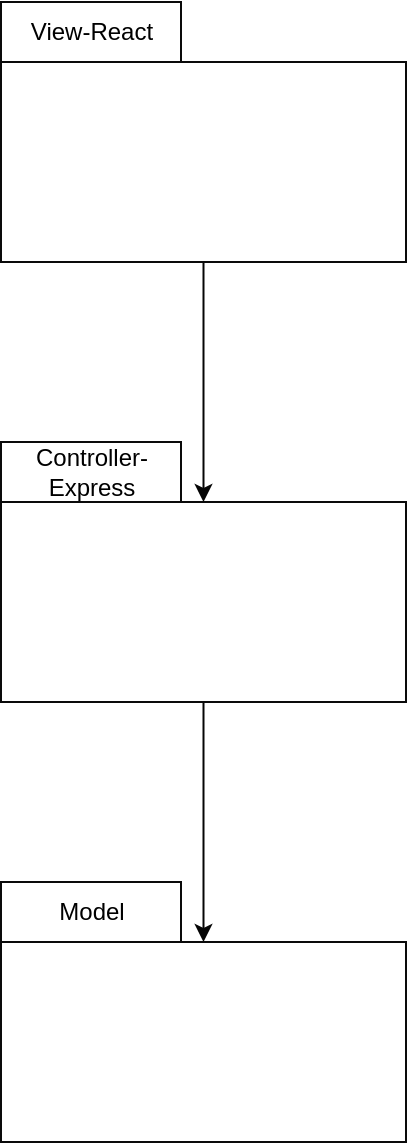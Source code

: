 <mxfile>
    <diagram id="t1FgrVqZrEDJeHsfctuw" name="Page-1">
        <mxGraphModel dx="907" dy="733" grid="1" gridSize="10" guides="1" tooltips="1" connect="1" arrows="1" fold="1" page="1" pageScale="1" pageWidth="850" pageHeight="1100" background="#ffffff" math="0" shadow="0">
            <root>
                <mxCell id="0"/>
                <mxCell id="1" parent="0"/>
                <mxCell id="11" style="edgeStyle=none;html=1;entryX=0.5;entryY=0;entryDx=0;entryDy=0;fontColor=#000000;strokeColor=#050505;" parent="1" source="2" target="8" edge="1">
                    <mxGeometry relative="1" as="geometry"/>
                </mxCell>
                <mxCell id="2" value="" style="rounded=0;whiteSpace=wrap;html=1;fillColor=#FFFFFF;strokeColor=#0A0A0A;" parent="1" vertex="1">
                    <mxGeometry x="297.5" y="350" width="202.5" height="100" as="geometry"/>
                </mxCell>
                <mxCell id="3" value="&lt;font color=&quot;#000000&quot;&gt;Controller-Express&lt;/font&gt;" style="rounded=0;whiteSpace=wrap;html=1;fillColor=#FFFFFF;strokeColor=#0A0A0A;" parent="1" vertex="1">
                    <mxGeometry x="297.5" y="320" width="90" height="30" as="geometry"/>
                </mxCell>
                <mxCell id="12" style="edgeStyle=none;html=1;entryX=0.5;entryY=0;entryDx=0;entryDy=0;fontColor=#000000;strokeColor=#050505;" parent="1" source="5" target="2" edge="1">
                    <mxGeometry relative="1" as="geometry"/>
                </mxCell>
                <mxCell id="5" value="" style="rounded=0;whiteSpace=wrap;html=1;fillColor=#FFFFFF;strokeColor=#0A0A0A;" parent="1" vertex="1">
                    <mxGeometry x="297.5" y="130" width="202.5" height="100" as="geometry"/>
                </mxCell>
                <mxCell id="6" value="&lt;font color=&quot;#000000&quot;&gt;View-React&lt;/font&gt;" style="rounded=0;whiteSpace=wrap;html=1;fillColor=#FFFFFF;strokeColor=#0A0A0A;" parent="1" vertex="1">
                    <mxGeometry x="297.5" y="100" width="90" height="30" as="geometry"/>
                </mxCell>
                <mxCell id="8" value="" style="rounded=0;whiteSpace=wrap;html=1;fillColor=#FFFFFF;strokeColor=#0A0A0A;" parent="1" vertex="1">
                    <mxGeometry x="297.5" y="570" width="202.5" height="100" as="geometry"/>
                </mxCell>
                <mxCell id="9" value="&lt;font color=&quot;#000000&quot;&gt;Model&lt;/font&gt;" style="rounded=0;whiteSpace=wrap;html=1;fillColor=#FFFFFF;strokeColor=#0A0A0A;" parent="1" vertex="1">
                    <mxGeometry x="297.5" y="540" width="90" height="30" as="geometry"/>
                </mxCell>
            </root>
        </mxGraphModel>
    </diagram>
</mxfile>